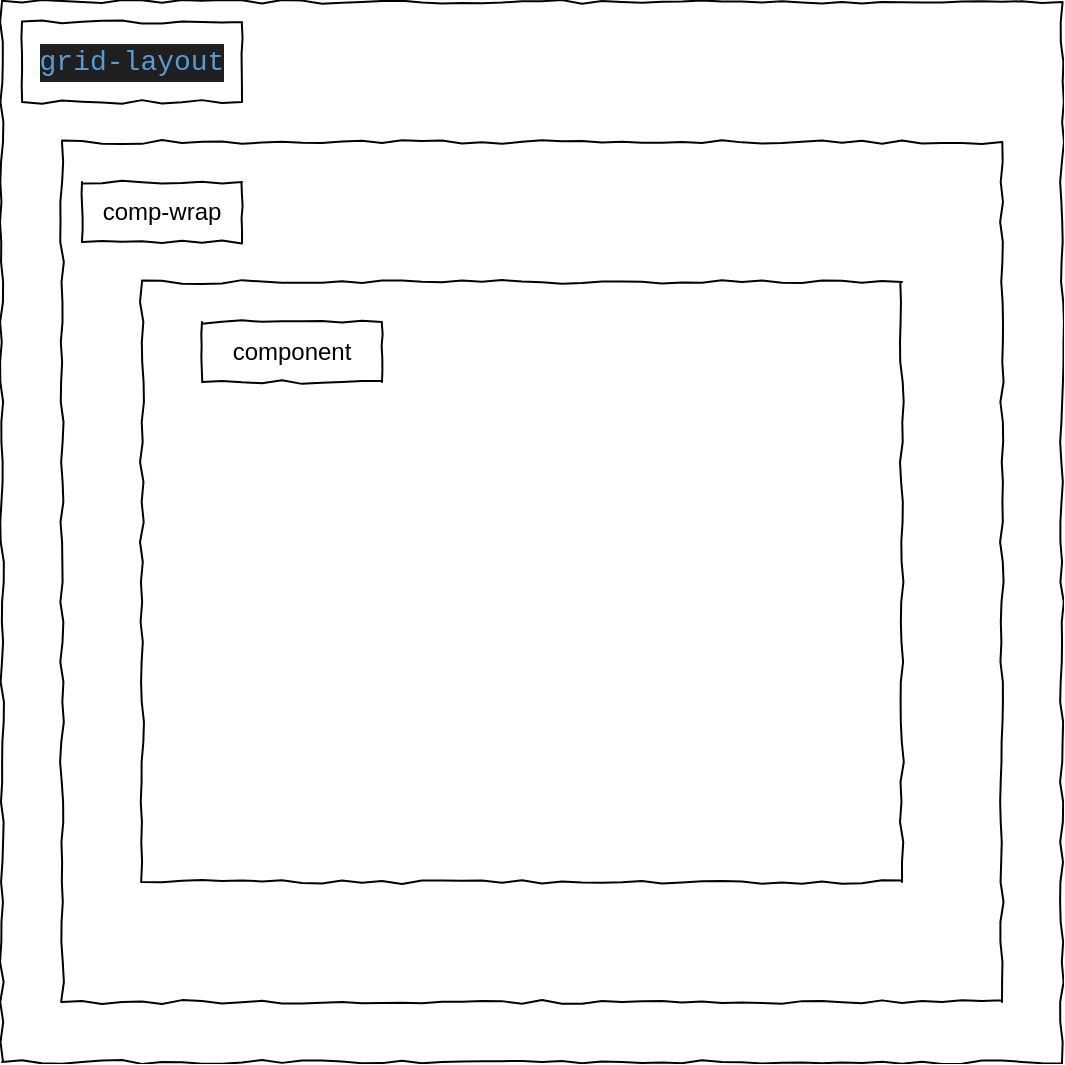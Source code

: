 <mxfile version="24.6.4" type="github">
  <diagram name="Page-1" id="XzWtF4XP_iAmrnIMXCRm">
    <mxGraphModel dx="1434" dy="756" grid="1" gridSize="10" guides="1" tooltips="1" connect="1" arrows="1" fold="1" page="1" pageScale="1" pageWidth="827" pageHeight="1169" math="0" shadow="0">
      <root>
        <mxCell id="0" />
        <mxCell id="1" parent="0" />
        <mxCell id="HhxakAEyFk_g9ME8UOxu-1" value="" style="whiteSpace=wrap;html=1;aspect=fixed;comic=1;" vertex="1" parent="1">
          <mxGeometry x="70" y="70" width="530" height="530" as="geometry" />
        </mxCell>
        <mxCell id="HhxakAEyFk_g9ME8UOxu-2" value="&lt;div style=&quot;color: rgb(204, 204, 204); background-color: rgb(31, 31, 31); font-family: Consolas, &amp;quot;Courier New&amp;quot;, monospace; font-size: 14px; line-height: 19px; white-space: pre;&quot;&gt;&lt;span style=&quot;color: #569cd6;&quot;&gt;grid-layout&lt;/span&gt;&lt;/div&gt;" style="whiteSpace=wrap;html=1;comic=1;strokeColor=default;align=center;verticalAlign=middle;fontFamily=Helvetica;fontSize=12;fontColor=default;fillColor=default;" vertex="1" parent="1">
          <mxGeometry x="80" y="80" width="110" height="40" as="geometry" />
        </mxCell>
        <mxCell id="HhxakAEyFk_g9ME8UOxu-3" value="" style="whiteSpace=wrap;html=1;comic=1;strokeColor=default;align=center;verticalAlign=middle;fontFamily=Helvetica;fontSize=12;fontColor=default;fillColor=default;" vertex="1" parent="1">
          <mxGeometry x="100" y="140" width="470" height="430" as="geometry" />
        </mxCell>
        <mxCell id="HhxakAEyFk_g9ME8UOxu-4" value="comp-wrap" style="whiteSpace=wrap;html=1;comic=1;strokeColor=default;align=center;verticalAlign=middle;fontFamily=Helvetica;fontSize=12;fontColor=default;fillColor=default;" vertex="1" parent="1">
          <mxGeometry x="110" y="160" width="80" height="30" as="geometry" />
        </mxCell>
        <mxCell id="HhxakAEyFk_g9ME8UOxu-6" value="" style="whiteSpace=wrap;html=1;comic=1;strokeColor=default;align=center;verticalAlign=middle;fontFamily=Helvetica;fontSize=12;fontColor=default;fillColor=default;" vertex="1" parent="1">
          <mxGeometry x="140" y="210" width="380" height="300" as="geometry" />
        </mxCell>
        <mxCell id="HhxakAEyFk_g9ME8UOxu-7" value="component" style="whiteSpace=wrap;html=1;comic=1;strokeColor=default;align=center;verticalAlign=middle;fontFamily=Helvetica;fontSize=12;fontColor=default;fillColor=default;" vertex="1" parent="1">
          <mxGeometry x="170" y="230" width="90" height="30" as="geometry" />
        </mxCell>
      </root>
    </mxGraphModel>
  </diagram>
</mxfile>
